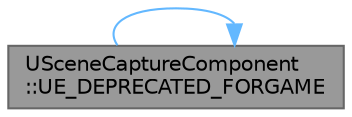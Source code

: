 digraph "USceneCaptureComponent::UE_DEPRECATED_FORGAME"
{
 // INTERACTIVE_SVG=YES
 // LATEX_PDF_SIZE
  bgcolor="transparent";
  edge [fontname=Helvetica,fontsize=10,labelfontname=Helvetica,labelfontsize=10];
  node [fontname=Helvetica,fontsize=10,shape=box,height=0.2,width=0.4];
  rankdir="RL";
  Node1 [id="Node000001",label="USceneCaptureComponent\l::UE_DEPRECATED_FORGAME",height=0.2,width=0.4,color="gray40", fillcolor="grey60", style="filled", fontcolor="black",tooltip="ShowFlags for the SceneCapture's ViewFamily, to control rendering settings for this view."];
  Node1 -> Node1 [id="edge1_Node000001_Node000001",dir="back",color="steelblue1",style="solid",tooltip=" "];
}
